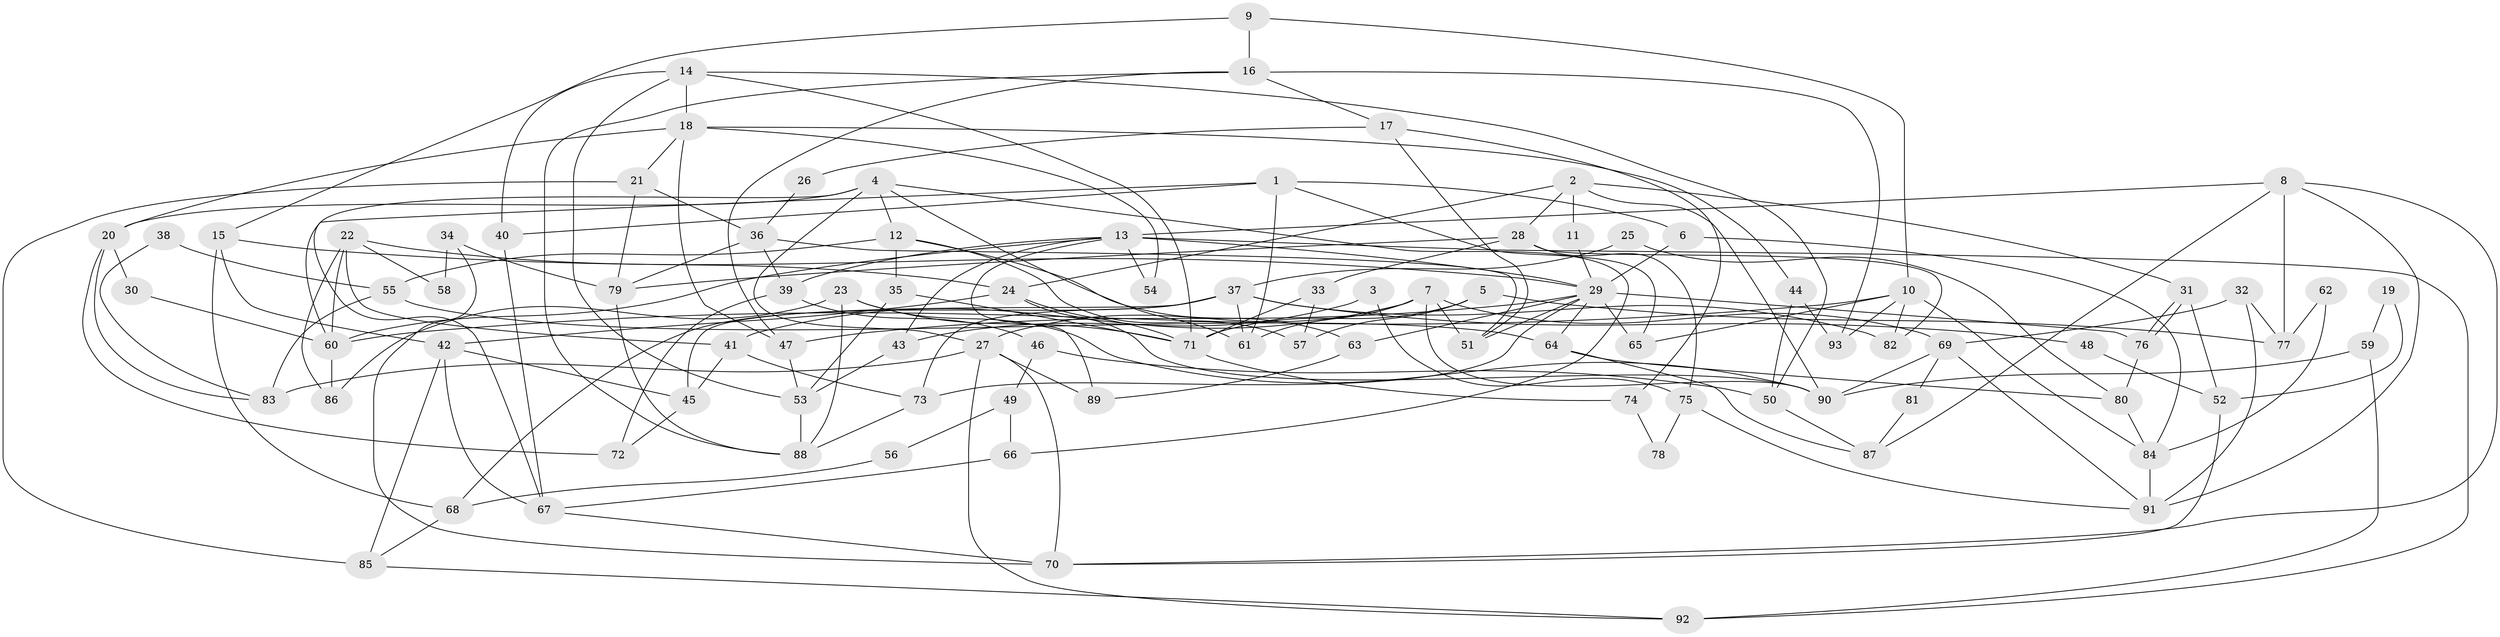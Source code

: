 // coarse degree distribution, {6: 0.18333333333333332, 5: 0.11666666666666667, 3: 0.23333333333333334, 9: 0.03333333333333333, 8: 0.08333333333333333, 7: 0.05, 2: 0.13333333333333333, 12: 0.03333333333333333, 4: 0.11666666666666667, 10: 0.016666666666666666}
// Generated by graph-tools (version 1.1) at 2025/24/03/03/25 07:24:04]
// undirected, 93 vertices, 186 edges
graph export_dot {
graph [start="1"]
  node [color=gray90,style=filled];
  1;
  2;
  3;
  4;
  5;
  6;
  7;
  8;
  9;
  10;
  11;
  12;
  13;
  14;
  15;
  16;
  17;
  18;
  19;
  20;
  21;
  22;
  23;
  24;
  25;
  26;
  27;
  28;
  29;
  30;
  31;
  32;
  33;
  34;
  35;
  36;
  37;
  38;
  39;
  40;
  41;
  42;
  43;
  44;
  45;
  46;
  47;
  48;
  49;
  50;
  51;
  52;
  53;
  54;
  55;
  56;
  57;
  58;
  59;
  60;
  61;
  62;
  63;
  64;
  65;
  66;
  67;
  68;
  69;
  70;
  71;
  72;
  73;
  74;
  75;
  76;
  77;
  78;
  79;
  80;
  81;
  82;
  83;
  84;
  85;
  86;
  87;
  88;
  89;
  90;
  91;
  92;
  93;
  1 -- 6;
  1 -- 61;
  1 -- 40;
  1 -- 60;
  1 -- 65;
  2 -- 28;
  2 -- 90;
  2 -- 11;
  2 -- 24;
  2 -- 31;
  3 -- 75;
  3 -- 43;
  4 -- 61;
  4 -- 12;
  4 -- 20;
  4 -- 27;
  4 -- 66;
  4 -- 67;
  5 -- 71;
  5 -- 57;
  5 -- 77;
  6 -- 29;
  6 -- 84;
  7 -- 90;
  7 -- 27;
  7 -- 41;
  7 -- 51;
  7 -- 61;
  7 -- 69;
  8 -- 13;
  8 -- 87;
  8 -- 70;
  8 -- 77;
  8 -- 91;
  9 -- 10;
  9 -- 16;
  9 -- 15;
  10 -- 60;
  10 -- 65;
  10 -- 82;
  10 -- 84;
  10 -- 93;
  11 -- 29;
  12 -- 35;
  12 -- 63;
  12 -- 55;
  12 -- 57;
  13 -- 29;
  13 -- 39;
  13 -- 43;
  13 -- 54;
  13 -- 60;
  13 -- 89;
  13 -- 92;
  14 -- 71;
  14 -- 53;
  14 -- 18;
  14 -- 40;
  14 -- 50;
  15 -- 29;
  15 -- 42;
  15 -- 68;
  16 -- 47;
  16 -- 88;
  16 -- 17;
  16 -- 93;
  17 -- 51;
  17 -- 26;
  17 -- 74;
  18 -- 21;
  18 -- 20;
  18 -- 44;
  18 -- 47;
  18 -- 54;
  19 -- 59;
  19 -- 52;
  20 -- 30;
  20 -- 72;
  20 -- 83;
  21 -- 85;
  21 -- 36;
  21 -- 79;
  22 -- 60;
  22 -- 24;
  22 -- 41;
  22 -- 58;
  22 -- 86;
  23 -- 86;
  23 -- 90;
  23 -- 71;
  23 -- 88;
  24 -- 42;
  24 -- 71;
  24 -- 90;
  25 -- 80;
  25 -- 37;
  26 -- 36;
  27 -- 70;
  27 -- 83;
  27 -- 89;
  27 -- 92;
  28 -- 79;
  28 -- 82;
  28 -- 33;
  28 -- 75;
  29 -- 73;
  29 -- 64;
  29 -- 47;
  29 -- 51;
  29 -- 63;
  29 -- 65;
  29 -- 76;
  30 -- 60;
  31 -- 76;
  31 -- 76;
  31 -- 52;
  32 -- 91;
  32 -- 77;
  32 -- 69;
  33 -- 71;
  33 -- 57;
  34 -- 70;
  34 -- 79;
  34 -- 58;
  35 -- 53;
  35 -- 71;
  36 -- 51;
  36 -- 79;
  36 -- 39;
  37 -- 45;
  37 -- 68;
  37 -- 48;
  37 -- 61;
  37 -- 73;
  37 -- 82;
  38 -- 83;
  38 -- 55;
  39 -- 72;
  39 -- 46;
  40 -- 67;
  41 -- 45;
  41 -- 73;
  42 -- 67;
  42 -- 45;
  42 -- 85;
  43 -- 53;
  44 -- 93;
  44 -- 50;
  45 -- 72;
  46 -- 50;
  46 -- 49;
  47 -- 53;
  48 -- 52;
  49 -- 66;
  49 -- 56;
  50 -- 87;
  52 -- 70;
  53 -- 88;
  55 -- 83;
  55 -- 64;
  56 -- 68;
  59 -- 90;
  59 -- 92;
  60 -- 86;
  62 -- 77;
  62 -- 84;
  63 -- 89;
  64 -- 80;
  64 -- 87;
  66 -- 67;
  67 -- 70;
  68 -- 85;
  69 -- 81;
  69 -- 90;
  69 -- 91;
  71 -- 74;
  73 -- 88;
  74 -- 78;
  75 -- 91;
  75 -- 78;
  76 -- 80;
  79 -- 88;
  80 -- 84;
  81 -- 87;
  84 -- 91;
  85 -- 92;
}
